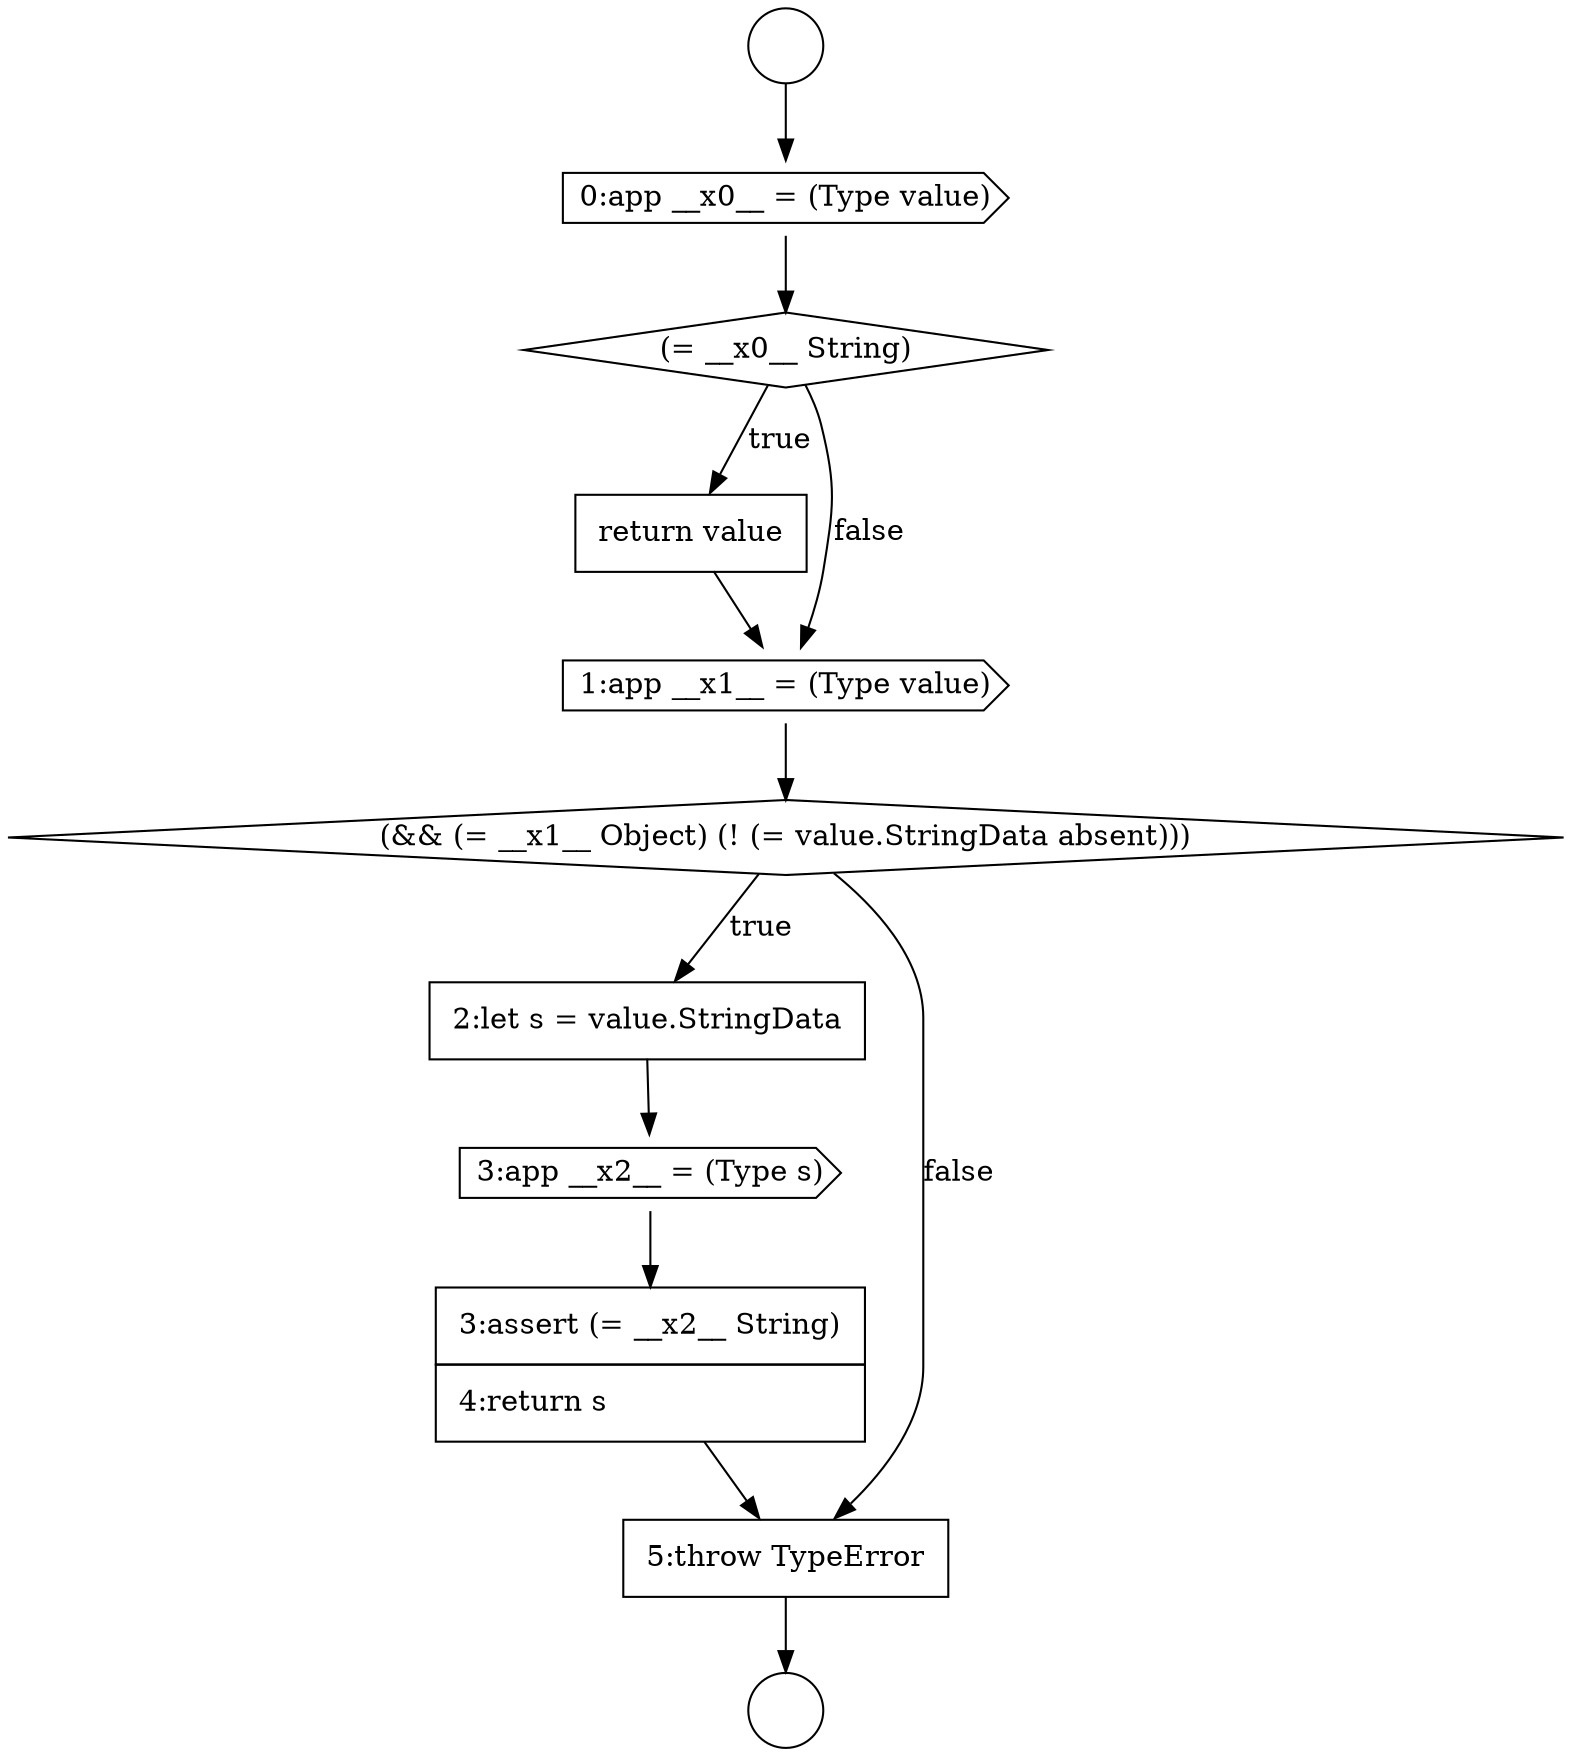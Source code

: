 digraph {
  node13955 [shape=diamond, label=<<font color="black">(= __x0__ String)</font>> color="black" fillcolor="white" style=filled]
  node13960 [shape=cds, label=<<font color="black">3:app __x2__ = (Type s)</font>> color="black" fillcolor="white" style=filled]
  node13961 [shape=none, margin=0, label=<<font color="black">
    <table border="0" cellborder="1" cellspacing="0" cellpadding="10">
      <tr><td align="left">3:assert (= __x2__ String)</td></tr>
      <tr><td align="left">4:return s</td></tr>
    </table>
  </font>> color="black" fillcolor="white" style=filled]
  node13956 [shape=none, margin=0, label=<<font color="black">
    <table border="0" cellborder="1" cellspacing="0" cellpadding="10">
      <tr><td align="left">return value</td></tr>
    </table>
  </font>> color="black" fillcolor="white" style=filled]
  node13957 [shape=cds, label=<<font color="black">1:app __x1__ = (Type value)</font>> color="black" fillcolor="white" style=filled]
  node13959 [shape=none, margin=0, label=<<font color="black">
    <table border="0" cellborder="1" cellspacing="0" cellpadding="10">
      <tr><td align="left">2:let s = value.StringData</td></tr>
    </table>
  </font>> color="black" fillcolor="white" style=filled]
  node13954 [shape=cds, label=<<font color="black">0:app __x0__ = (Type value)</font>> color="black" fillcolor="white" style=filled]
  node13962 [shape=none, margin=0, label=<<font color="black">
    <table border="0" cellborder="1" cellspacing="0" cellpadding="10">
      <tr><td align="left">5:throw TypeError</td></tr>
    </table>
  </font>> color="black" fillcolor="white" style=filled]
  node13952 [shape=circle label=" " color="black" fillcolor="white" style=filled]
  node13953 [shape=circle label=" " color="black" fillcolor="white" style=filled]
  node13958 [shape=diamond, label=<<font color="black">(&amp;&amp; (= __x1__ Object) (! (= value.StringData absent)))</font>> color="black" fillcolor="white" style=filled]
  node13954 -> node13955 [ color="black"]
  node13957 -> node13958 [ color="black"]
  node13962 -> node13953 [ color="black"]
  node13955 -> node13956 [label=<<font color="black">true</font>> color="black"]
  node13955 -> node13957 [label=<<font color="black">false</font>> color="black"]
  node13958 -> node13959 [label=<<font color="black">true</font>> color="black"]
  node13958 -> node13962 [label=<<font color="black">false</font>> color="black"]
  node13959 -> node13960 [ color="black"]
  node13956 -> node13957 [ color="black"]
  node13961 -> node13962 [ color="black"]
  node13952 -> node13954 [ color="black"]
  node13960 -> node13961 [ color="black"]
}

